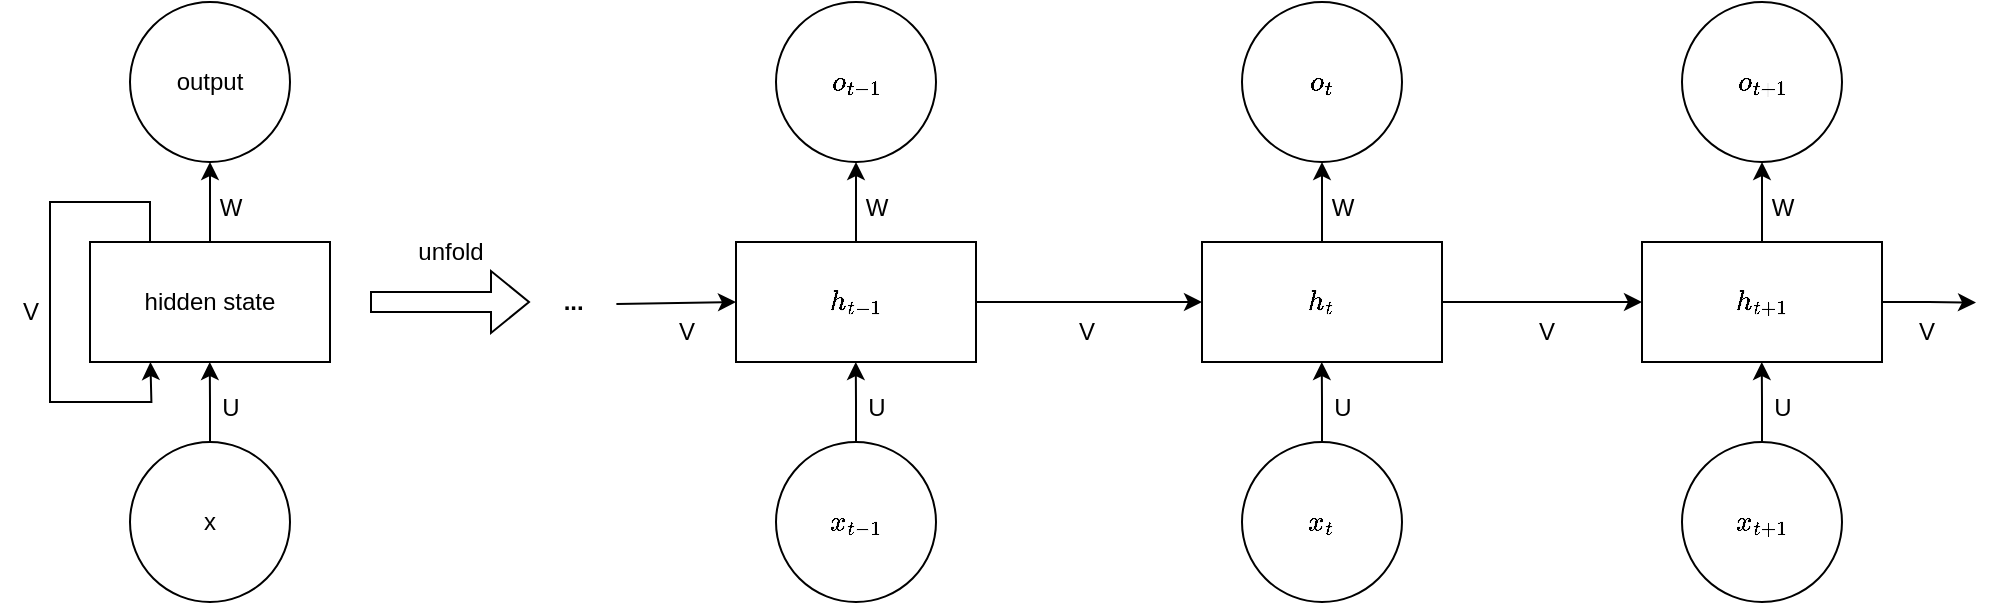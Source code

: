 <mxfile version="21.8.1" type="device" pages="2">
  <diagram name="RNN arch" id="jpieH2Bf0oKgEngMXHe8">
    <mxGraphModel dx="1187" dy="826" grid="1" gridSize="10" guides="1" tooltips="1" connect="1" arrows="1" fold="1" page="1" pageScale="1" pageWidth="1100" pageHeight="850" math="1" shadow="0">
      <root>
        <mxCell id="0" />
        <mxCell id="1" parent="0" />
        <mxCell id="CWwib9qpC7JzlGGH_xl9-3" style="edgeStyle=orthogonalEdgeStyle;rounded=0;orthogonalLoop=1;jettySize=auto;html=1;exitX=0.5;exitY=0;exitDx=0;exitDy=0;entryX=0.5;entryY=1;entryDx=0;entryDy=0;" edge="1" parent="1" source="CWwib9qpC7JzlGGH_xl9-1" target="CWwib9qpC7JzlGGH_xl9-2">
          <mxGeometry relative="1" as="geometry" />
        </mxCell>
        <mxCell id="CWwib9qpC7JzlGGH_xl9-49" style="edgeStyle=orthogonalEdgeStyle;rounded=0;orthogonalLoop=1;jettySize=auto;html=1;exitX=0.25;exitY=0;exitDx=0;exitDy=0;" edge="1" parent="1" source="CWwib9qpC7JzlGGH_xl9-1">
          <mxGeometry relative="1" as="geometry">
            <mxPoint x="137.204" y="490" as="targetPoint" />
          </mxGeometry>
        </mxCell>
        <mxCell id="CWwib9qpC7JzlGGH_xl9-1" value="hidden state" style="rounded=0;whiteSpace=wrap;html=1;" vertex="1" parent="1">
          <mxGeometry x="107" y="430" width="120" height="60" as="geometry" />
        </mxCell>
        <mxCell id="CWwib9qpC7JzlGGH_xl9-2" value="output" style="ellipse;whiteSpace=wrap;html=1;aspect=fixed;" vertex="1" parent="1">
          <mxGeometry x="127" y="310" width="80" height="80" as="geometry" />
        </mxCell>
        <mxCell id="CWwib9qpC7JzlGGH_xl9-4" value="W" style="text;html=1;align=center;verticalAlign=middle;resizable=0;points=[];autosize=1;strokeColor=none;fillColor=none;" vertex="1" parent="1">
          <mxGeometry x="162" y="398" width="30" height="30" as="geometry" />
        </mxCell>
        <mxCell id="CWwib9qpC7JzlGGH_xl9-6" value="V" style="text;html=1;align=center;verticalAlign=middle;resizable=0;points=[];autosize=1;strokeColor=none;fillColor=none;" vertex="1" parent="1">
          <mxGeometry x="62" y="450" width="30" height="30" as="geometry" />
        </mxCell>
        <mxCell id="CWwib9qpC7JzlGGH_xl9-8" style="edgeStyle=orthogonalEdgeStyle;rounded=0;orthogonalLoop=1;jettySize=auto;html=1;exitX=0.5;exitY=0;exitDx=0;exitDy=0;" edge="1" parent="1" source="CWwib9qpC7JzlGGH_xl9-7">
          <mxGeometry relative="1" as="geometry">
            <mxPoint x="166.881" y="490.0" as="targetPoint" />
          </mxGeometry>
        </mxCell>
        <mxCell id="CWwib9qpC7JzlGGH_xl9-7" value="x" style="ellipse;whiteSpace=wrap;html=1;aspect=fixed;" vertex="1" parent="1">
          <mxGeometry x="127" y="530" width="80" height="80" as="geometry" />
        </mxCell>
        <mxCell id="CWwib9qpC7JzlGGH_xl9-9" value="U" style="text;html=1;align=center;verticalAlign=middle;resizable=0;points=[];autosize=1;strokeColor=none;fillColor=none;" vertex="1" parent="1">
          <mxGeometry x="162" y="498" width="30" height="30" as="geometry" />
        </mxCell>
        <mxCell id="CWwib9qpC7JzlGGH_xl9-10" value="" style="shape=flexArrow;endArrow=classic;html=1;rounded=0;" edge="1" parent="1">
          <mxGeometry width="50" height="50" relative="1" as="geometry">
            <mxPoint x="247" y="460" as="sourcePoint" />
            <mxPoint x="327" y="460" as="targetPoint" />
          </mxGeometry>
        </mxCell>
        <mxCell id="CWwib9qpC7JzlGGH_xl9-11" value="unfold" style="text;html=1;align=center;verticalAlign=middle;resizable=0;points=[];autosize=1;strokeColor=none;fillColor=none;" vertex="1" parent="1">
          <mxGeometry x="257" y="420" width="60" height="30" as="geometry" />
        </mxCell>
        <mxCell id="CWwib9qpC7JzlGGH_xl9-12" style="edgeStyle=orthogonalEdgeStyle;rounded=0;orthogonalLoop=1;jettySize=auto;html=1;exitX=0.5;exitY=0;exitDx=0;exitDy=0;entryX=0.5;entryY=1;entryDx=0;entryDy=0;" edge="1" parent="1" source="CWwib9qpC7JzlGGH_xl9-14" target="CWwib9qpC7JzlGGH_xl9-15">
          <mxGeometry relative="1" as="geometry" />
        </mxCell>
        <mxCell id="CWwib9qpC7JzlGGH_xl9-41" style="edgeStyle=orthogonalEdgeStyle;rounded=0;orthogonalLoop=1;jettySize=auto;html=1;exitX=1;exitY=0.5;exitDx=0;exitDy=0;" edge="1" parent="1" source="CWwib9qpC7JzlGGH_xl9-14" target="CWwib9qpC7JzlGGH_xl9-23">
          <mxGeometry relative="1" as="geometry" />
        </mxCell>
        <mxCell id="CWwib9qpC7JzlGGH_xl9-14" value="`h_(t-1)`" style="rounded=0;whiteSpace=wrap;html=1;" vertex="1" parent="1">
          <mxGeometry x="430" y="430" width="120" height="60" as="geometry" />
        </mxCell>
        <mxCell id="CWwib9qpC7JzlGGH_xl9-15" value="`o_(t-1)`" style="ellipse;whiteSpace=wrap;html=1;aspect=fixed;" vertex="1" parent="1">
          <mxGeometry x="450" y="310" width="80" height="80" as="geometry" />
        </mxCell>
        <mxCell id="CWwib9qpC7JzlGGH_xl9-16" value="W" style="text;html=1;align=center;verticalAlign=middle;resizable=0;points=[];autosize=1;strokeColor=none;fillColor=none;" vertex="1" parent="1">
          <mxGeometry x="485" y="398" width="30" height="30" as="geometry" />
        </mxCell>
        <mxCell id="CWwib9qpC7JzlGGH_xl9-18" style="edgeStyle=orthogonalEdgeStyle;rounded=0;orthogonalLoop=1;jettySize=auto;html=1;exitX=0.5;exitY=0;exitDx=0;exitDy=0;" edge="1" parent="1" source="CWwib9qpC7JzlGGH_xl9-19">
          <mxGeometry relative="1" as="geometry">
            <mxPoint x="489.881" y="490.0" as="targetPoint" />
          </mxGeometry>
        </mxCell>
        <mxCell id="CWwib9qpC7JzlGGH_xl9-19" value="`x_(t-1)`" style="ellipse;whiteSpace=wrap;html=1;aspect=fixed;" vertex="1" parent="1">
          <mxGeometry x="450" y="530" width="80" height="80" as="geometry" />
        </mxCell>
        <mxCell id="CWwib9qpC7JzlGGH_xl9-20" value="U" style="text;html=1;align=center;verticalAlign=middle;resizable=0;points=[];autosize=1;strokeColor=none;fillColor=none;" vertex="1" parent="1">
          <mxGeometry x="485" y="498" width="30" height="30" as="geometry" />
        </mxCell>
        <mxCell id="CWwib9qpC7JzlGGH_xl9-21" style="edgeStyle=orthogonalEdgeStyle;rounded=0;orthogonalLoop=1;jettySize=auto;html=1;exitX=0.5;exitY=0;exitDx=0;exitDy=0;entryX=0.5;entryY=1;entryDx=0;entryDy=0;" edge="1" parent="1" source="CWwib9qpC7JzlGGH_xl9-23" target="CWwib9qpC7JzlGGH_xl9-24">
          <mxGeometry relative="1" as="geometry" />
        </mxCell>
        <mxCell id="CWwib9qpC7JzlGGH_xl9-42" style="edgeStyle=orthogonalEdgeStyle;rounded=0;orthogonalLoop=1;jettySize=auto;html=1;exitX=1;exitY=0.5;exitDx=0;exitDy=0;" edge="1" parent="1" source="CWwib9qpC7JzlGGH_xl9-23" target="CWwib9qpC7JzlGGH_xl9-32">
          <mxGeometry relative="1" as="geometry" />
        </mxCell>
        <mxCell id="CWwib9qpC7JzlGGH_xl9-23" value="`h_(t)`" style="rounded=0;whiteSpace=wrap;html=1;" vertex="1" parent="1">
          <mxGeometry x="663" y="430" width="120" height="60" as="geometry" />
        </mxCell>
        <mxCell id="CWwib9qpC7JzlGGH_xl9-24" value="`o_t`" style="ellipse;whiteSpace=wrap;html=1;aspect=fixed;" vertex="1" parent="1">
          <mxGeometry x="683" y="310" width="80" height="80" as="geometry" />
        </mxCell>
        <mxCell id="CWwib9qpC7JzlGGH_xl9-25" value="W" style="text;html=1;align=center;verticalAlign=middle;resizable=0;points=[];autosize=1;strokeColor=none;fillColor=none;" vertex="1" parent="1">
          <mxGeometry x="718" y="398" width="30" height="30" as="geometry" />
        </mxCell>
        <mxCell id="CWwib9qpC7JzlGGH_xl9-27" style="edgeStyle=orthogonalEdgeStyle;rounded=0;orthogonalLoop=1;jettySize=auto;html=1;exitX=0.5;exitY=0;exitDx=0;exitDy=0;" edge="1" parent="1" source="CWwib9qpC7JzlGGH_xl9-28">
          <mxGeometry relative="1" as="geometry">
            <mxPoint x="722.881" y="490.0" as="targetPoint" />
          </mxGeometry>
        </mxCell>
        <mxCell id="CWwib9qpC7JzlGGH_xl9-28" value="`x_t`" style="ellipse;whiteSpace=wrap;html=1;aspect=fixed;" vertex="1" parent="1">
          <mxGeometry x="683" y="530" width="80" height="80" as="geometry" />
        </mxCell>
        <mxCell id="CWwib9qpC7JzlGGH_xl9-29" value="U" style="text;html=1;align=center;verticalAlign=middle;resizable=0;points=[];autosize=1;strokeColor=none;fillColor=none;" vertex="1" parent="1">
          <mxGeometry x="718" y="498" width="30" height="30" as="geometry" />
        </mxCell>
        <mxCell id="CWwib9qpC7JzlGGH_xl9-30" style="edgeStyle=orthogonalEdgeStyle;rounded=0;orthogonalLoop=1;jettySize=auto;html=1;exitX=0.5;exitY=0;exitDx=0;exitDy=0;entryX=0.5;entryY=1;entryDx=0;entryDy=0;" edge="1" parent="1" source="CWwib9qpC7JzlGGH_xl9-32" target="CWwib9qpC7JzlGGH_xl9-33">
          <mxGeometry relative="1" as="geometry" />
        </mxCell>
        <mxCell id="CWwib9qpC7JzlGGH_xl9-43" style="edgeStyle=orthogonalEdgeStyle;rounded=0;orthogonalLoop=1;jettySize=auto;html=1;exitX=1;exitY=0.5;exitDx=0;exitDy=0;" edge="1" parent="1" source="CWwib9qpC7JzlGGH_xl9-32">
          <mxGeometry relative="1" as="geometry">
            <mxPoint x="1050" y="460.286" as="targetPoint" />
          </mxGeometry>
        </mxCell>
        <mxCell id="CWwib9qpC7JzlGGH_xl9-32" value="`h_(t+1)`" style="rounded=0;whiteSpace=wrap;html=1;" vertex="1" parent="1">
          <mxGeometry x="883" y="430" width="120" height="60" as="geometry" />
        </mxCell>
        <mxCell id="CWwib9qpC7JzlGGH_xl9-33" value="`o_(t+1)`" style="ellipse;whiteSpace=wrap;html=1;aspect=fixed;" vertex="1" parent="1">
          <mxGeometry x="903" y="310" width="80" height="80" as="geometry" />
        </mxCell>
        <mxCell id="CWwib9qpC7JzlGGH_xl9-34" value="W" style="text;html=1;align=center;verticalAlign=middle;resizable=0;points=[];autosize=1;strokeColor=none;fillColor=none;" vertex="1" parent="1">
          <mxGeometry x="938" y="398" width="30" height="30" as="geometry" />
        </mxCell>
        <mxCell id="CWwib9qpC7JzlGGH_xl9-36" style="edgeStyle=orthogonalEdgeStyle;rounded=0;orthogonalLoop=1;jettySize=auto;html=1;exitX=0.5;exitY=0;exitDx=0;exitDy=0;" edge="1" parent="1" source="CWwib9qpC7JzlGGH_xl9-37">
          <mxGeometry relative="1" as="geometry">
            <mxPoint x="942.881" y="490.0" as="targetPoint" />
          </mxGeometry>
        </mxCell>
        <mxCell id="CWwib9qpC7JzlGGH_xl9-37" value="`x_(t+1)`" style="ellipse;whiteSpace=wrap;html=1;aspect=fixed;" vertex="1" parent="1">
          <mxGeometry x="903" y="530" width="80" height="80" as="geometry" />
        </mxCell>
        <mxCell id="CWwib9qpC7JzlGGH_xl9-38" value="U" style="text;html=1;align=center;verticalAlign=middle;resizable=0;points=[];autosize=1;strokeColor=none;fillColor=none;" vertex="1" parent="1">
          <mxGeometry x="938" y="498" width="30" height="30" as="geometry" />
        </mxCell>
        <mxCell id="CWwib9qpC7JzlGGH_xl9-39" value="&lt;b&gt;...&amp;nbsp;&lt;/b&gt;" style="text;html=1;align=center;verticalAlign=middle;resizable=0;points=[];autosize=1;strokeColor=none;fillColor=none;" vertex="1" parent="1">
          <mxGeometry x="330" y="445" width="40" height="30" as="geometry" />
        </mxCell>
        <mxCell id="CWwib9qpC7JzlGGH_xl9-40" value="" style="endArrow=classic;html=1;rounded=0;exitX=1.005;exitY=0.533;exitDx=0;exitDy=0;exitPerimeter=0;entryX=0;entryY=0.5;entryDx=0;entryDy=0;" edge="1" parent="1" source="CWwib9qpC7JzlGGH_xl9-39" target="CWwib9qpC7JzlGGH_xl9-14">
          <mxGeometry width="50" height="50" relative="1" as="geometry">
            <mxPoint x="580" y="490" as="sourcePoint" />
            <mxPoint x="630" y="440" as="targetPoint" />
          </mxGeometry>
        </mxCell>
        <mxCell id="CWwib9qpC7JzlGGH_xl9-44" value="V" style="text;html=1;align=center;verticalAlign=middle;resizable=0;points=[];autosize=1;strokeColor=none;fillColor=none;" vertex="1" parent="1">
          <mxGeometry x="390" y="460" width="30" height="30" as="geometry" />
        </mxCell>
        <mxCell id="CWwib9qpC7JzlGGH_xl9-45" value="V" style="text;html=1;align=center;verticalAlign=middle;resizable=0;points=[];autosize=1;strokeColor=none;fillColor=none;" vertex="1" parent="1">
          <mxGeometry x="590" y="460" width="30" height="30" as="geometry" />
        </mxCell>
        <mxCell id="CWwib9qpC7JzlGGH_xl9-46" value="V" style="text;html=1;align=center;verticalAlign=middle;resizable=0;points=[];autosize=1;strokeColor=none;fillColor=none;" vertex="1" parent="1">
          <mxGeometry x="820" y="460" width="30" height="30" as="geometry" />
        </mxCell>
        <mxCell id="CWwib9qpC7JzlGGH_xl9-47" value="V" style="text;html=1;align=center;verticalAlign=middle;resizable=0;points=[];autosize=1;strokeColor=none;fillColor=none;" vertex="1" parent="1">
          <mxGeometry x="1010" y="460" width="30" height="30" as="geometry" />
        </mxCell>
      </root>
    </mxGraphModel>
  </diagram>
  <diagram id="cwvPEtxxoqnvAztAoYTR" name="name clas. arch">
    <mxGraphModel dx="816" dy="568" grid="1" gridSize="10" guides="1" tooltips="1" connect="1" arrows="1" fold="1" page="1" pageScale="1" pageWidth="1100" pageHeight="850" math="1" shadow="0">
      <root>
        <mxCell id="0" />
        <mxCell id="1" parent="0" />
        <mxCell id="SIeilRmWvHnYZnyjk7Ip-9" style="edgeStyle=orthogonalEdgeStyle;rounded=0;orthogonalLoop=1;jettySize=auto;html=1;exitX=0.5;exitY=1;exitDx=0;exitDy=0;entryX=0.25;entryY=0;entryDx=0;entryDy=0;" edge="1" parent="1" source="SIeilRmWvHnYZnyjk7Ip-1" target="SIeilRmWvHnYZnyjk7Ip-3">
          <mxGeometry relative="1" as="geometry" />
        </mxCell>
        <mxCell id="SIeilRmWvHnYZnyjk7Ip-1" value="input" style="rounded=1;whiteSpace=wrap;html=1;fillColor=#ffe6cc;strokeColor=#d79b00;fontStyle=1" vertex="1" parent="1">
          <mxGeometry x="350" y="140" width="120" height="60" as="geometry" />
        </mxCell>
        <mxCell id="SIeilRmWvHnYZnyjk7Ip-10" style="edgeStyle=orthogonalEdgeStyle;rounded=0;orthogonalLoop=1;jettySize=auto;html=1;exitX=0.5;exitY=1;exitDx=0;exitDy=0;entryX=0.75;entryY=0;entryDx=0;entryDy=0;" edge="1" parent="1" source="SIeilRmWvHnYZnyjk7Ip-2" target="SIeilRmWvHnYZnyjk7Ip-3">
          <mxGeometry relative="1" as="geometry" />
        </mxCell>
        <mxCell id="SIeilRmWvHnYZnyjk7Ip-2" value="hidden" style="rounded=1;whiteSpace=wrap;html=1;fillColor=#ffe6cc;strokeColor=#d79b00;fontStyle=1" vertex="1" parent="1">
          <mxGeometry x="540" y="140" width="120" height="60" as="geometry" />
        </mxCell>
        <mxCell id="SIeilRmWvHnYZnyjk7Ip-11" style="edgeStyle=orthogonalEdgeStyle;rounded=0;orthogonalLoop=1;jettySize=auto;html=1;exitX=0.25;exitY=1;exitDx=0;exitDy=0;entryX=0.5;entryY=0;entryDx=0;entryDy=0;" edge="1" parent="1" source="SIeilRmWvHnYZnyjk7Ip-3" target="SIeilRmWvHnYZnyjk7Ip-4">
          <mxGeometry relative="1" as="geometry">
            <Array as="points">
              <mxPoint x="473" y="314" />
              <mxPoint x="410" y="314" />
            </Array>
          </mxGeometry>
        </mxCell>
        <mxCell id="SIeilRmWvHnYZnyjk7Ip-12" style="edgeStyle=orthogonalEdgeStyle;rounded=0;orthogonalLoop=1;jettySize=auto;html=1;exitX=0.75;exitY=1;exitDx=0;exitDy=0;entryX=0.5;entryY=0;entryDx=0;entryDy=0;" edge="1" parent="1" source="SIeilRmWvHnYZnyjk7Ip-3" target="SIeilRmWvHnYZnyjk7Ip-5">
          <mxGeometry relative="1" as="geometry">
            <Array as="points">
              <mxPoint x="533" y="314" />
              <mxPoint x="600" y="314" />
            </Array>
          </mxGeometry>
        </mxCell>
        <mxCell id="SIeilRmWvHnYZnyjk7Ip-3" value="combined" style="rounded=1;whiteSpace=wrap;html=1;fillColor=#ffe6cc;strokeColor=#d79b00;fontStyle=1" vertex="1" parent="1">
          <mxGeometry x="443" y="234" width="120" height="60" as="geometry" />
        </mxCell>
        <mxCell id="SIeilRmWvHnYZnyjk7Ip-14" style="edgeStyle=orthogonalEdgeStyle;rounded=0;orthogonalLoop=1;jettySize=auto;html=1;exitX=0.5;exitY=1;exitDx=0;exitDy=0;entryX=0.5;entryY=0;entryDx=0;entryDy=0;" edge="1" parent="1" source="SIeilRmWvHnYZnyjk7Ip-4" target="SIeilRmWvHnYZnyjk7Ip-6">
          <mxGeometry relative="1" as="geometry" />
        </mxCell>
        <mxCell id="SIeilRmWvHnYZnyjk7Ip-4" value="i2o" style="rounded=1;whiteSpace=wrap;html=1;fillColor=#dae8fc;strokeColor=#6c8ebf;fontStyle=1" vertex="1" parent="1">
          <mxGeometry x="350" y="335" width="120" height="60" as="geometry" />
        </mxCell>
        <mxCell id="SIeilRmWvHnYZnyjk7Ip-16" style="edgeStyle=orthogonalEdgeStyle;rounded=0;orthogonalLoop=1;jettySize=auto;html=1;exitX=0.5;exitY=1;exitDx=0;exitDy=0;entryX=0.5;entryY=0;entryDx=0;entryDy=0;" edge="1" parent="1" source="SIeilRmWvHnYZnyjk7Ip-5" target="SIeilRmWvHnYZnyjk7Ip-8">
          <mxGeometry relative="1" as="geometry" />
        </mxCell>
        <mxCell id="SIeilRmWvHnYZnyjk7Ip-5" value="i2h" style="rounded=1;whiteSpace=wrap;html=1;fillColor=#dae8fc;strokeColor=#6c8ebf;fontStyle=1" vertex="1" parent="1">
          <mxGeometry x="540" y="335" width="120" height="60" as="geometry" />
        </mxCell>
        <mxCell id="SIeilRmWvHnYZnyjk7Ip-15" style="edgeStyle=orthogonalEdgeStyle;rounded=0;orthogonalLoop=1;jettySize=auto;html=1;exitX=0.5;exitY=1;exitDx=0;exitDy=0;entryX=0.5;entryY=0;entryDx=0;entryDy=0;" edge="1" parent="1" source="SIeilRmWvHnYZnyjk7Ip-6" target="SIeilRmWvHnYZnyjk7Ip-7">
          <mxGeometry relative="1" as="geometry" />
        </mxCell>
        <mxCell id="SIeilRmWvHnYZnyjk7Ip-6" value="softmax" style="rounded=1;whiteSpace=wrap;html=1;fillColor=#d5e8d4;strokeColor=#82b366;fontStyle=1" vertex="1" parent="1">
          <mxGeometry x="350" y="435" width="120" height="60" as="geometry" />
        </mxCell>
        <mxCell id="SIeilRmWvHnYZnyjk7Ip-7" value="output" style="rounded=1;whiteSpace=wrap;html=1;fillColor=#ffe6cc;strokeColor=#d79b00;fontStyle=1" vertex="1" parent="1">
          <mxGeometry x="350" y="535" width="120" height="60" as="geometry" />
        </mxCell>
        <mxCell id="SIeilRmWvHnYZnyjk7Ip-17" style="edgeStyle=orthogonalEdgeStyle;rounded=0;orthogonalLoop=1;jettySize=auto;html=1;exitX=1;exitY=0.5;exitDx=0;exitDy=0;entryX=1;entryY=0.5;entryDx=0;entryDy=0;" edge="1" parent="1" source="SIeilRmWvHnYZnyjk7Ip-8" target="SIeilRmWvHnYZnyjk7Ip-2">
          <mxGeometry relative="1" as="geometry">
            <Array as="points">
              <mxPoint x="690" y="565" />
              <mxPoint x="690" y="170" />
            </Array>
          </mxGeometry>
        </mxCell>
        <mxCell id="SIeilRmWvHnYZnyjk7Ip-8" value="hidden" style="rounded=1;whiteSpace=wrap;html=1;fillColor=#ffe6cc;strokeColor=#d79b00;fontStyle=1" vertex="1" parent="1">
          <mxGeometry x="540" y="535" width="120" height="60" as="geometry" />
        </mxCell>
        <mxCell id="SIeilRmWvHnYZnyjk7Ip-18" value="hidden layer:" style="text;html=1;align=center;verticalAlign=middle;resizable=0;points=[];autosize=1;strokeColor=none;fillColor=none;" vertex="1" parent="1">
          <mxGeometry x="250" y="350" width="90" height="30" as="geometry" />
        </mxCell>
        <mxCell id="SIeilRmWvHnYZnyjk7Ip-19" value="classification task:" style="text;html=1;align=center;verticalAlign=middle;resizable=0;points=[];autosize=1;strokeColor=none;fillColor=none;" vertex="1" parent="1">
          <mxGeometry x="230" y="450" width="120" height="30" as="geometry" />
        </mxCell>
      </root>
    </mxGraphModel>
  </diagram>
</mxfile>
